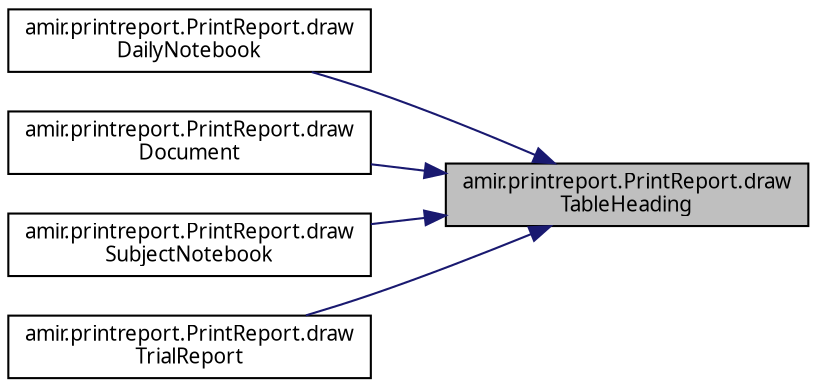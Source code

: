 digraph "amir.printreport.PrintReport.drawTableHeading"
{
 // LATEX_PDF_SIZE
  edge [fontname="FreeSans.ttf",fontsize="10",labelfontname="FreeSans.ttf",labelfontsize="10"];
  node [fontname="FreeSans.ttf",fontsize="10",shape=record];
  rankdir="RL";
  Node1 [label="amir.printreport.PrintReport.draw\lTableHeading",height=0.2,width=0.4,color="black", fillcolor="grey75", style="filled", fontcolor="black",tooltip=" "];
  Node1 -> Node2 [dir="back",color="midnightblue",fontsize="10",style="solid",fontname="FreeSans.ttf"];
  Node2 [label="amir.printreport.PrintReport.draw\lDailyNotebook",height=0.2,width=0.4,color="black", fillcolor="white", style="filled",URL="$classamir_1_1printreport_1_1_print_report.html#afd009e00226528b966f0ba9e4de316a3",tooltip=" "];
  Node1 -> Node3 [dir="back",color="midnightblue",fontsize="10",style="solid",fontname="FreeSans.ttf"];
  Node3 [label="amir.printreport.PrintReport.draw\lDocument",height=0.2,width=0.4,color="black", fillcolor="white", style="filled",URL="$classamir_1_1printreport_1_1_print_report.html#ab645352ab48fdf1e4771a0d214d50811",tooltip=" "];
  Node1 -> Node4 [dir="back",color="midnightblue",fontsize="10",style="solid",fontname="FreeSans.ttf"];
  Node4 [label="amir.printreport.PrintReport.draw\lSubjectNotebook",height=0.2,width=0.4,color="black", fillcolor="white", style="filled",URL="$classamir_1_1printreport_1_1_print_report.html#a0abd6aa6cfdb2d9fe0388d982c8837eb",tooltip=" "];
  Node1 -> Node5 [dir="back",color="midnightblue",fontsize="10",style="solid",fontname="FreeSans.ttf"];
  Node5 [label="amir.printreport.PrintReport.draw\lTrialReport",height=0.2,width=0.4,color="black", fillcolor="white", style="filled",URL="$classamir_1_1printreport_1_1_print_report.html#a32bf3d5d82de58437462193e65faedf4",tooltip=" "];
}

